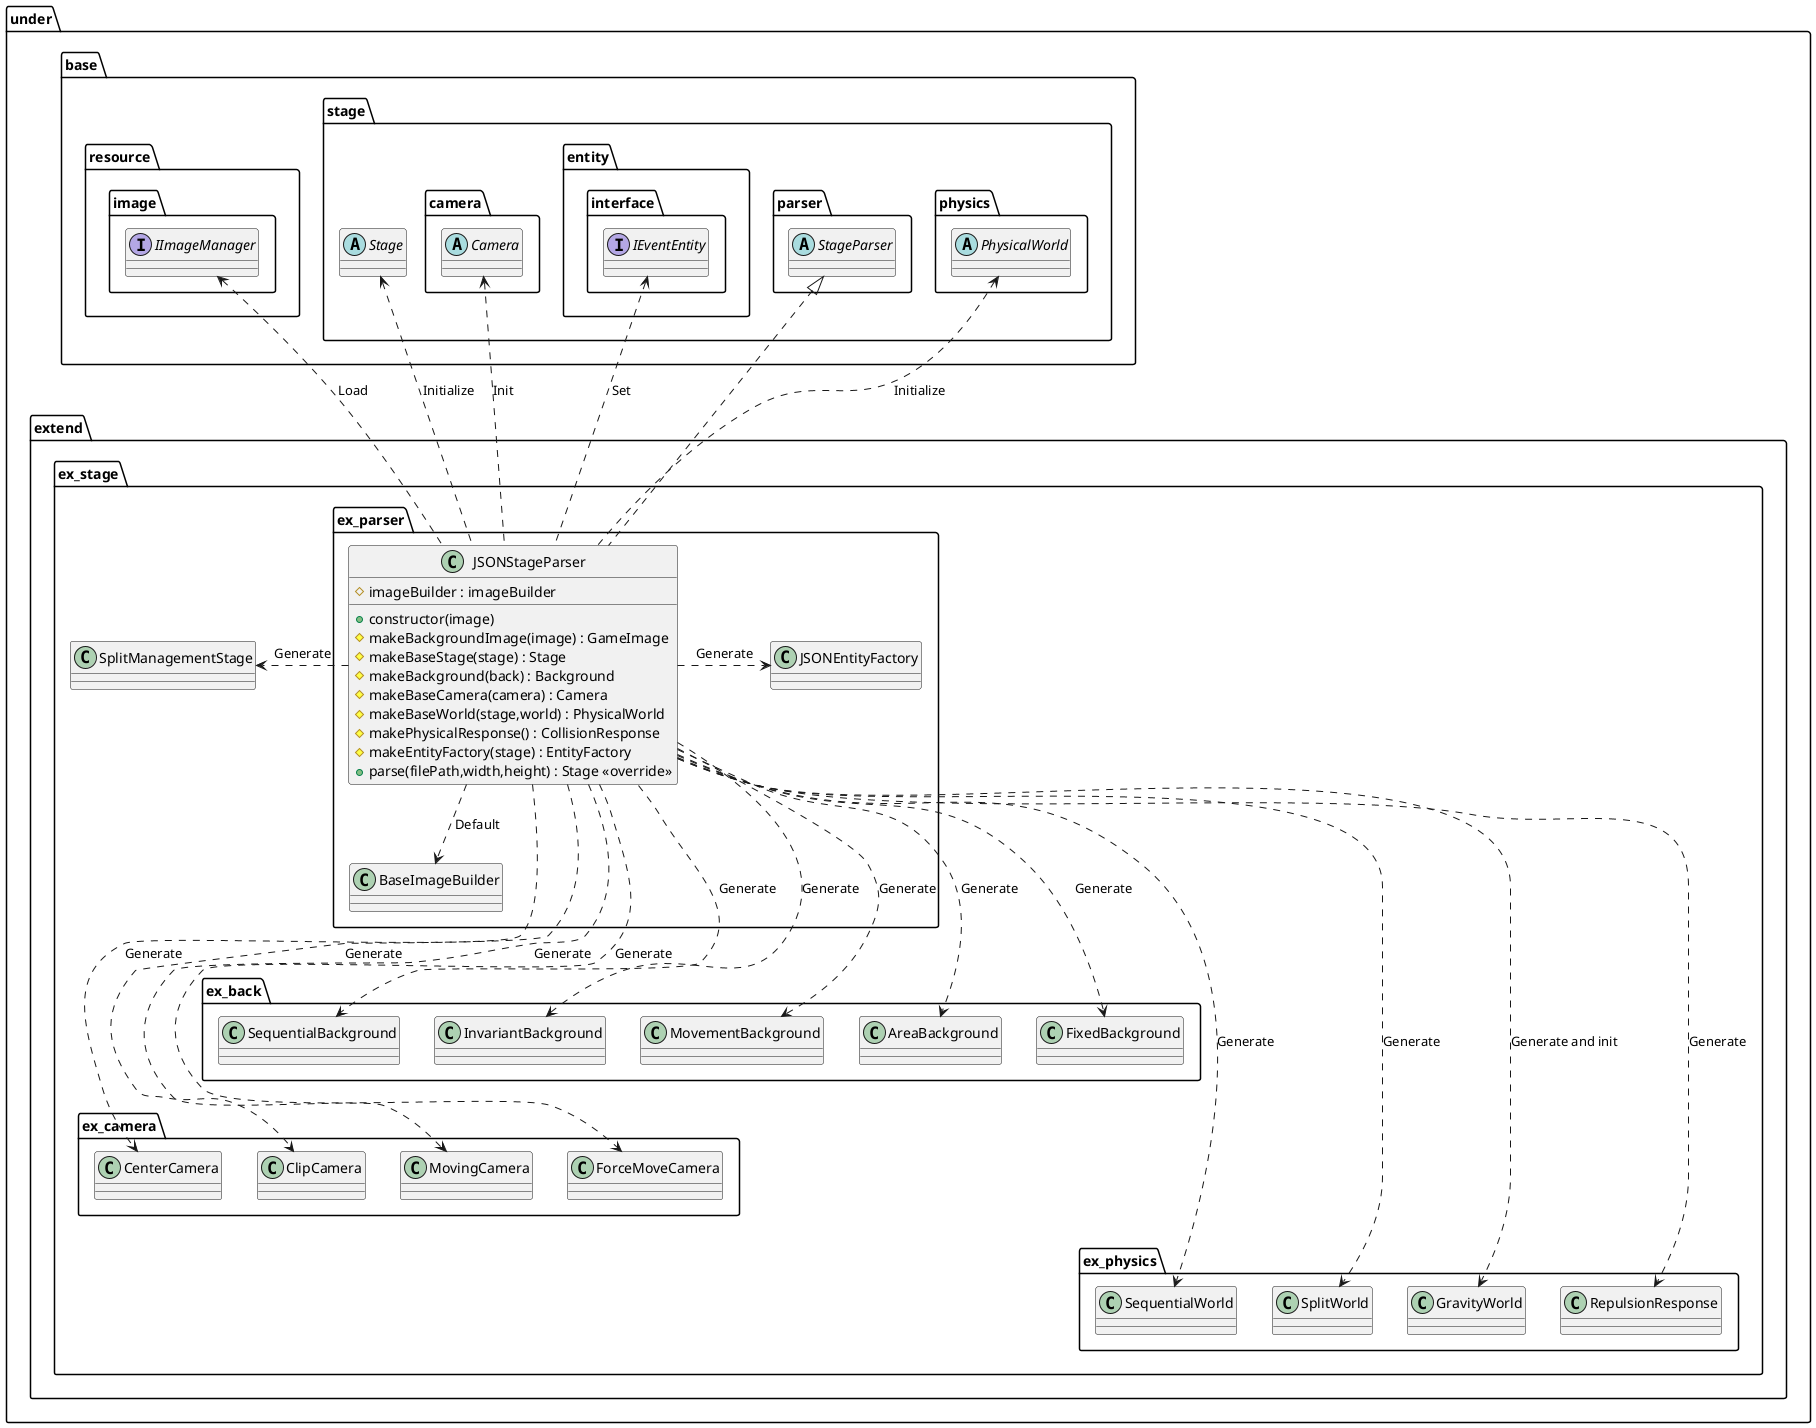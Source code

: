 @startuml ParserJSON

package under {
    package extend {
        package ex_stage {
            package ex_parser {
                class JSONStageParser {
                    +constructor(image)
                    #imageBuilder : imageBuilder
                    #makeBackgroundImage(image) : GameImage
                    #makeBaseStage(stage) : Stage
                    #makeBackground(back) : Background
                    #makeBaseCamera(camera) : Camera
                    #makeBaseWorld(stage,world) : PhysicalWorld
                    #makePhysicalResponse() : CollisionResponse
                    #makeEntityFactory(stage) : EntityFactory
                    +parse(filePath,width,height) : Stage <<override>>
                }
            }
        }
    }
}

package under {
    package base {
        package resource {
            package image {
                interface IImageManager
            }
        }
        package stage {
            abstract Stage
            package camera {
                abstract Camera
            }
            package entity {
                package interface {
                    interface IEventEntity
                }
            }
            package parser {
                abstract StageParser
            }
            package physics {
                abstract PhysicalWorld
            }
        }
    }
    package extend {
        package ex_stage {
            class SplitManagementStage
            package ex_parser {
                class BaseImageBuilder
                class JSONEntityFactory
            }
            package ex_camera {
                class CenterCamera
                class ClipCamera
                class MovingCamera
                class ForceMoveCamera
            }
            package ex_back {
                class SequentialBackground
                class InvariantBackground
                class MovementBackground
                class AreaBackground
                class FixedBackground
            }
            package ex_physics {
                class SequentialWorld
                class SplitWorld
                class GravityWorld
                class RepulsionResponse
            }
        }

    }
}

JSONStageParser .> SplitManagementStage : Generate
JSONStageParser .> JSONEntityFactory : Generate

JSONStageParser ...> SequentialBackground : Generate
JSONStageParser ...> InvariantBackground : Generate
JSONStageParser ...> MovementBackground : Generate
JSONStageParser ...> AreaBackground : Generate
JSONStageParser ...> FixedBackground : Generate

JSONStageParser ....> CenterCamera : Generate
JSONStageParser ....> ClipCamera : Generate
JSONStageParser ....> MovingCamera : Generate
JSONStageParser ....> ForceMoveCamera : Generate

JSONStageParser .....> SequentialWorld : Generate
JSONStageParser .....> SplitWorld : Generate
JSONStageParser .....> GravityWorld : Generate and init
JSONStageParser .....> RepulsionResponse : Generate

IImageManager <..  JSONStageParser: Load
Stage <..  JSONStageParser: Initialize
PhysicalWorld <..  JSONStageParser: Initialize
IEventEntity <.. JSONStageParser : Set
Camera <.. JSONStageParser : Init

JSONStageParser ..> BaseImageBuilder : Default

StageParser <|.. JSONStageParser

@enduml
